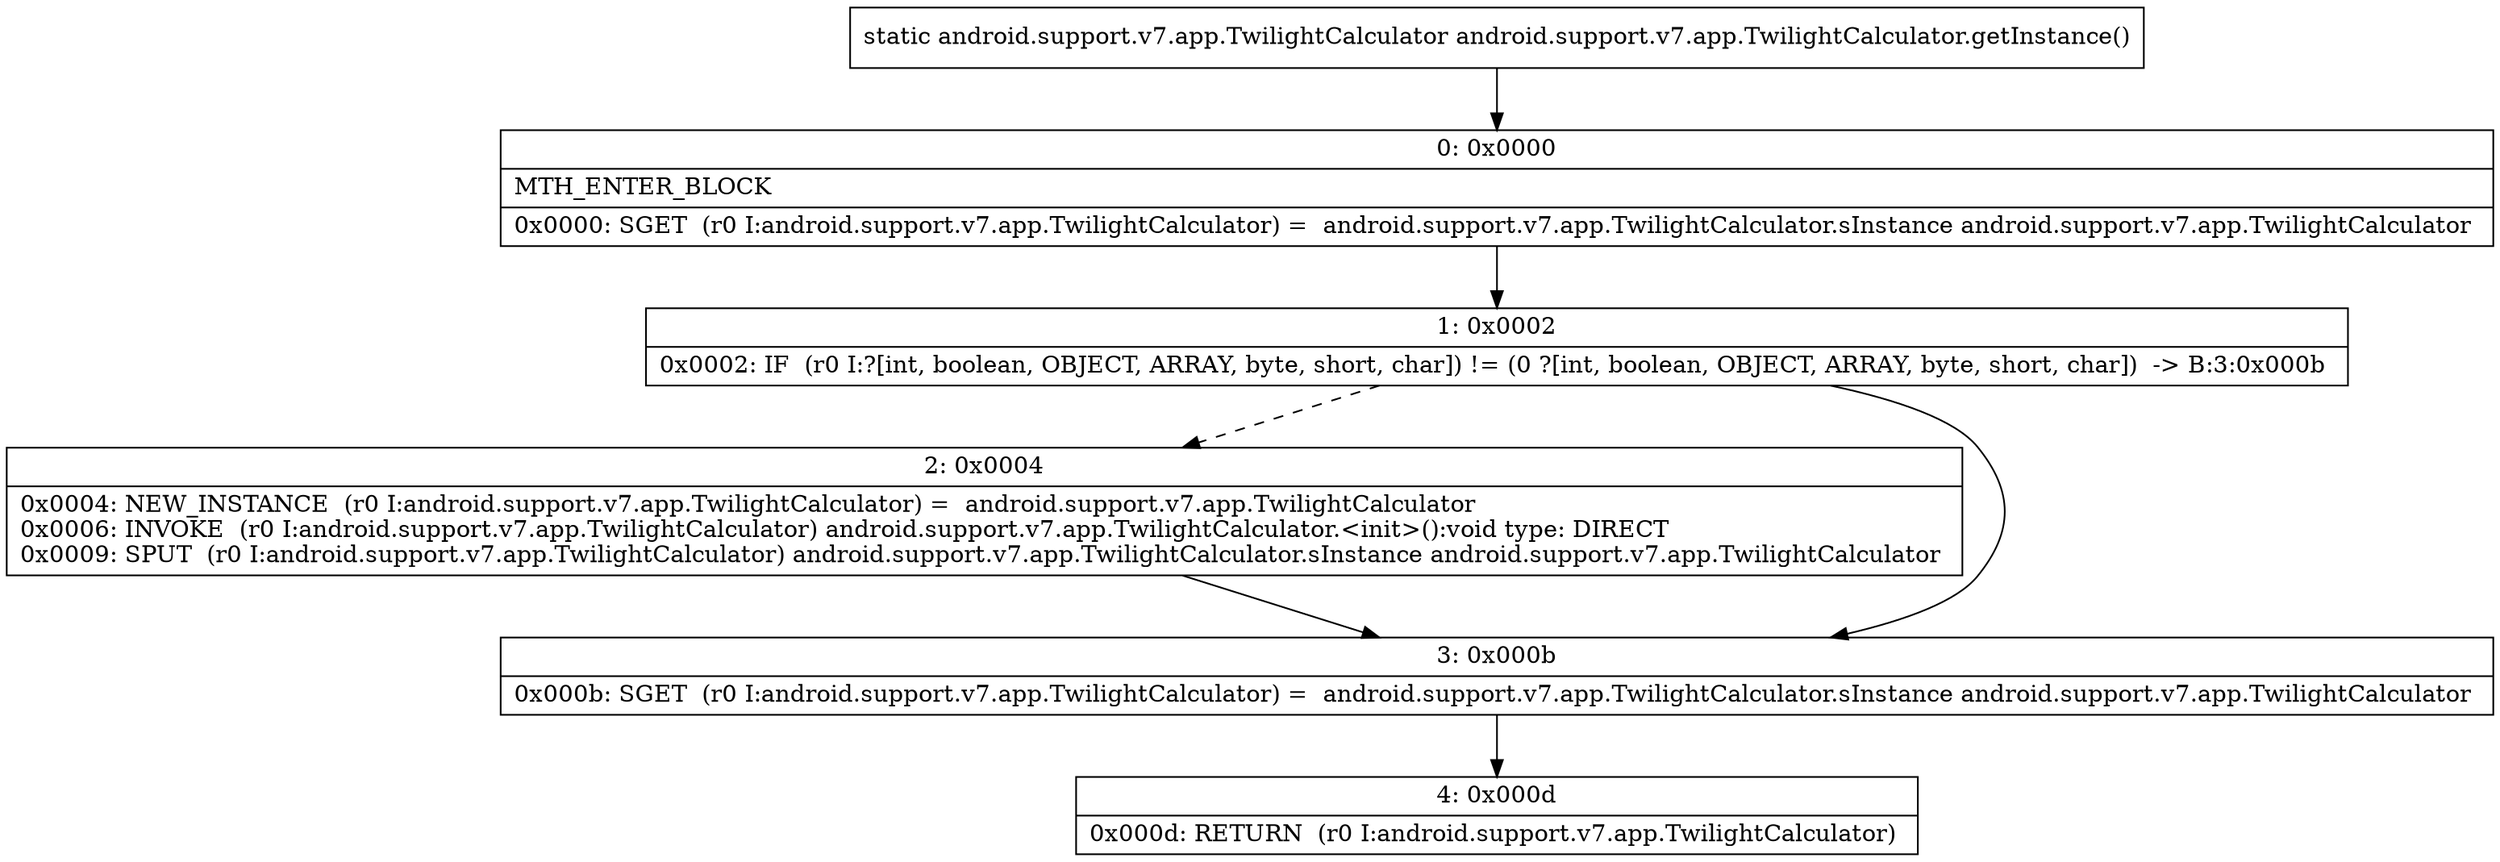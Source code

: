 digraph "CFG forandroid.support.v7.app.TwilightCalculator.getInstance()Landroid\/support\/v7\/app\/TwilightCalculator;" {
Node_0 [shape=record,label="{0\:\ 0x0000|MTH_ENTER_BLOCK\l|0x0000: SGET  (r0 I:android.support.v7.app.TwilightCalculator) =  android.support.v7.app.TwilightCalculator.sInstance android.support.v7.app.TwilightCalculator \l}"];
Node_1 [shape=record,label="{1\:\ 0x0002|0x0002: IF  (r0 I:?[int, boolean, OBJECT, ARRAY, byte, short, char]) != (0 ?[int, boolean, OBJECT, ARRAY, byte, short, char])  \-\> B:3:0x000b \l}"];
Node_2 [shape=record,label="{2\:\ 0x0004|0x0004: NEW_INSTANCE  (r0 I:android.support.v7.app.TwilightCalculator) =  android.support.v7.app.TwilightCalculator \l0x0006: INVOKE  (r0 I:android.support.v7.app.TwilightCalculator) android.support.v7.app.TwilightCalculator.\<init\>():void type: DIRECT \l0x0009: SPUT  (r0 I:android.support.v7.app.TwilightCalculator) android.support.v7.app.TwilightCalculator.sInstance android.support.v7.app.TwilightCalculator \l}"];
Node_3 [shape=record,label="{3\:\ 0x000b|0x000b: SGET  (r0 I:android.support.v7.app.TwilightCalculator) =  android.support.v7.app.TwilightCalculator.sInstance android.support.v7.app.TwilightCalculator \l}"];
Node_4 [shape=record,label="{4\:\ 0x000d|0x000d: RETURN  (r0 I:android.support.v7.app.TwilightCalculator) \l}"];
MethodNode[shape=record,label="{static android.support.v7.app.TwilightCalculator android.support.v7.app.TwilightCalculator.getInstance() }"];
MethodNode -> Node_0;
Node_0 -> Node_1;
Node_1 -> Node_2[style=dashed];
Node_1 -> Node_3;
Node_2 -> Node_3;
Node_3 -> Node_4;
}

